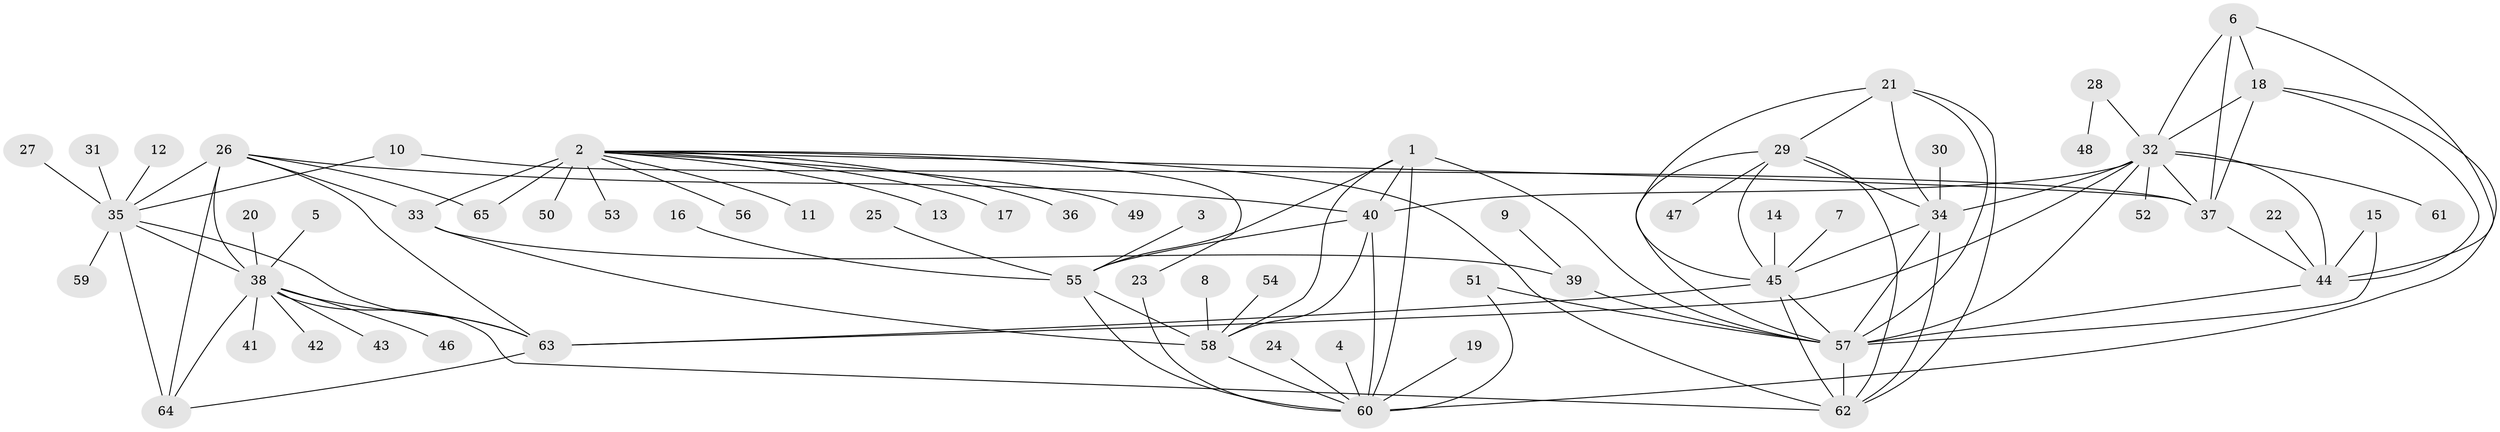 // original degree distribution, {9: 0.03875968992248062, 14: 0.015503875968992248, 7: 0.03875968992248062, 5: 0.031007751937984496, 8: 0.031007751937984496, 13: 0.015503875968992248, 6: 0.031007751937984496, 10: 0.023255813953488372, 11: 0.007751937984496124, 12: 0.007751937984496124, 1: 0.5813953488372093, 3: 0.031007751937984496, 2: 0.13953488372093023, 4: 0.007751937984496124}
// Generated by graph-tools (version 1.1) at 2025/26/03/09/25 03:26:49]
// undirected, 65 vertices, 108 edges
graph export_dot {
graph [start="1"]
  node [color=gray90,style=filled];
  1;
  2;
  3;
  4;
  5;
  6;
  7;
  8;
  9;
  10;
  11;
  12;
  13;
  14;
  15;
  16;
  17;
  18;
  19;
  20;
  21;
  22;
  23;
  24;
  25;
  26;
  27;
  28;
  29;
  30;
  31;
  32;
  33;
  34;
  35;
  36;
  37;
  38;
  39;
  40;
  41;
  42;
  43;
  44;
  45;
  46;
  47;
  48;
  49;
  50;
  51;
  52;
  53;
  54;
  55;
  56;
  57;
  58;
  59;
  60;
  61;
  62;
  63;
  64;
  65;
  1 -- 40 [weight=1.0];
  1 -- 55 [weight=1.0];
  1 -- 57 [weight=1.0];
  1 -- 58 [weight=1.0];
  1 -- 60 [weight=2.0];
  2 -- 11 [weight=1.0];
  2 -- 13 [weight=1.0];
  2 -- 17 [weight=1.0];
  2 -- 23 [weight=1.0];
  2 -- 33 [weight=8.0];
  2 -- 36 [weight=1.0];
  2 -- 37 [weight=1.0];
  2 -- 49 [weight=1.0];
  2 -- 50 [weight=1.0];
  2 -- 53 [weight=1.0];
  2 -- 56 [weight=1.0];
  2 -- 62 [weight=1.0];
  2 -- 65 [weight=1.0];
  3 -- 55 [weight=1.0];
  4 -- 60 [weight=1.0];
  5 -- 38 [weight=1.0];
  6 -- 18 [weight=2.0];
  6 -- 32 [weight=2.0];
  6 -- 37 [weight=2.0];
  6 -- 44 [weight=2.0];
  7 -- 45 [weight=1.0];
  8 -- 58 [weight=1.0];
  9 -- 39 [weight=1.0];
  10 -- 35 [weight=1.0];
  10 -- 37 [weight=1.0];
  12 -- 35 [weight=1.0];
  14 -- 45 [weight=1.0];
  15 -- 44 [weight=1.0];
  15 -- 57 [weight=1.0];
  16 -- 55 [weight=1.0];
  18 -- 32 [weight=1.0];
  18 -- 37 [weight=1.0];
  18 -- 44 [weight=1.0];
  18 -- 60 [weight=1.0];
  19 -- 60 [weight=1.0];
  20 -- 38 [weight=1.0];
  21 -- 29 [weight=1.0];
  21 -- 34 [weight=1.0];
  21 -- 45 [weight=1.0];
  21 -- 57 [weight=1.0];
  21 -- 62 [weight=1.0];
  22 -- 44 [weight=1.0];
  23 -- 60 [weight=1.0];
  24 -- 60 [weight=1.0];
  25 -- 55 [weight=1.0];
  26 -- 33 [weight=1.0];
  26 -- 35 [weight=2.0];
  26 -- 38 [weight=2.0];
  26 -- 40 [weight=1.0];
  26 -- 63 [weight=2.0];
  26 -- 64 [weight=2.0];
  26 -- 65 [weight=1.0];
  27 -- 35 [weight=1.0];
  28 -- 32 [weight=1.0];
  28 -- 48 [weight=1.0];
  29 -- 34 [weight=1.0];
  29 -- 45 [weight=1.0];
  29 -- 47 [weight=1.0];
  29 -- 57 [weight=1.0];
  29 -- 62 [weight=1.0];
  30 -- 34 [weight=1.0];
  31 -- 35 [weight=1.0];
  32 -- 34 [weight=1.0];
  32 -- 37 [weight=1.0];
  32 -- 40 [weight=1.0];
  32 -- 44 [weight=1.0];
  32 -- 52 [weight=1.0];
  32 -- 57 [weight=2.0];
  32 -- 61 [weight=1.0];
  32 -- 63 [weight=1.0];
  33 -- 39 [weight=1.0];
  33 -- 58 [weight=1.0];
  34 -- 45 [weight=1.0];
  34 -- 57 [weight=1.0];
  34 -- 62 [weight=1.0];
  35 -- 38 [weight=1.0];
  35 -- 59 [weight=1.0];
  35 -- 63 [weight=1.0];
  35 -- 64 [weight=1.0];
  37 -- 44 [weight=1.0];
  38 -- 41 [weight=1.0];
  38 -- 42 [weight=1.0];
  38 -- 43 [weight=1.0];
  38 -- 46 [weight=1.0];
  38 -- 62 [weight=1.0];
  38 -- 63 [weight=1.0];
  38 -- 64 [weight=1.0];
  39 -- 57 [weight=1.0];
  40 -- 55 [weight=1.0];
  40 -- 58 [weight=1.0];
  40 -- 60 [weight=2.0];
  44 -- 57 [weight=1.0];
  45 -- 57 [weight=1.0];
  45 -- 62 [weight=1.0];
  45 -- 63 [weight=1.0];
  51 -- 57 [weight=1.0];
  51 -- 60 [weight=1.0];
  54 -- 58 [weight=1.0];
  55 -- 58 [weight=1.0];
  55 -- 60 [weight=2.0];
  57 -- 62 [weight=1.0];
  58 -- 60 [weight=2.0];
  63 -- 64 [weight=1.0];
}
